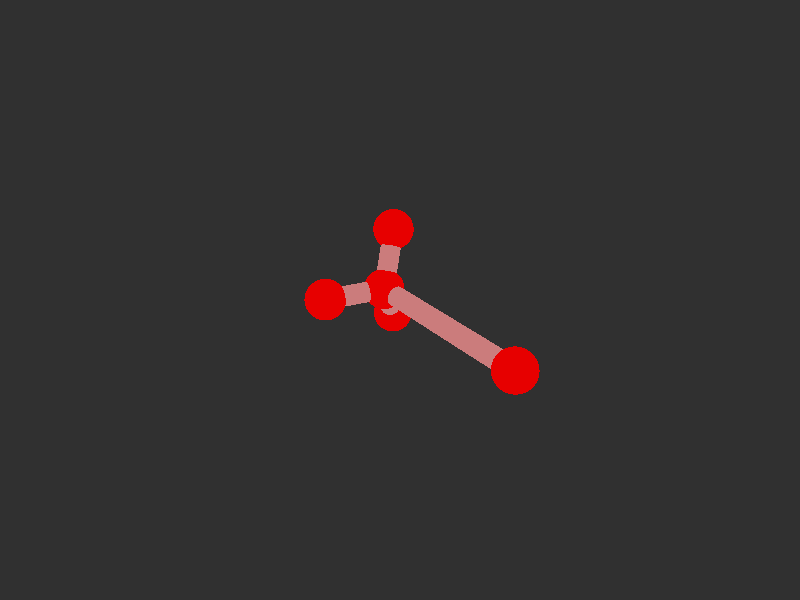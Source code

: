 #version 3.7; 
    global_settings { assumed_gamma 1.0 }
    

    camera {
    location  <20, 20, 20>
    right     x*image_width/image_height
    look_at   <0, 0, 0>
    angle 58
    }

    background { color rgb<1,1,1>*0.03 }


    light_source { <-20, 30, -25> color red 0.6 green 0.6 blue 0.6 }
    light_source { < 20, 30, -25> color red 0.6 green 0.6 blue 0.6 }
    
    #declare m = 1;
    union {

    union {
    sphere { m*<-0.24105709753668503,-0.12410003214923665,-1.3472516287436396>, 1 }        
    sphere {  m*<0.45017363321162474,0.24546950566587022,7.231013970733829>, 1 }
    sphere {  m*<2.493651296469572,-0.022066056762862454,-2.576461154194821>, 1 }
    sphere {  m*<-1.862672457429575,2.2043739122693626,-2.321197394159608>, 1}
    sphere { m*<-1.5948852363917432,-2.6833180301345347,-2.131651108997035>, 1 }    

        pigment { color rgb<0.8,0,0>  }
    finish { ambient 0.1 diffuse 0.7 phong 1 }
    }    
    union {
    cylinder { m*<0.45017363321162474,0.24546950566587022,7.231013970733829>, <-0.24105709753668503,-0.12410003214923665,-1.3472516287436396>, 0.5 }
    cylinder { m*<2.493651296469572,-0.022066056762862454,-2.576461154194821>, <-0.24105709753668503,-0.12410003214923665,-1.3472516287436396>, 0.5}
    cylinder { m*<-1.862672457429575,2.2043739122693626,-2.321197394159608>, <-0.24105709753668503,-0.12410003214923665,-1.3472516287436396>, 0.5 }
    cylinder {  m*<-1.5948852363917432,-2.6833180301345347,-2.131651108997035>, <-0.24105709753668503,-0.12410003214923665,-1.3472516287436396>, 0.5}

    pigment { color rgb<0.6,.2,.2>  }
    finish { ambient 0.1 diffuse 0.7 phong 1 }    
    }
    
    // rotate <0, 0, 0>
    }
    #version 3.7; 
    global_settings { assumed_gamma 1.0 }
    

    camera {
    location  <20, 20, 20>
    right     x*image_width/image_height
    look_at   <0, 0, 0>
    angle 58
    }

    background { color rgb<1,1,1>*0.03 }


    light_source { <-20, 30, -25> color red 0.6 green 0.6 blue 0.6 }
    light_source { < 20, 30, -25> color red 0.6 green 0.6 blue 0.6 }
    
    #declare m = 1;
    union {

    union {
    sphere { m*<-0.24105709753668503,-0.12410003214923665,-1.3472516287436396>, 1 }        
    sphere {  m*<0.45017363321162474,0.24546950566587022,7.231013970733829>, 1 }
    sphere {  m*<2.493651296469572,-0.022066056762862454,-2.576461154194821>, 1 }
    sphere {  m*<-1.862672457429575,2.2043739122693626,-2.321197394159608>, 1}
    sphere { m*<-1.5948852363917432,-2.6833180301345347,-2.131651108997035>, 1 }    

        pigment { color rgb<0.8,0,0>  }
    finish { ambient 0.1 diffuse 0.7 phong 1 }
    }    
    union {
    cylinder { m*<0.45017363321162474,0.24546950566587022,7.231013970733829>, <-0.24105709753668503,-0.12410003214923665,-1.3472516287436396>, 0.5 }
    cylinder { m*<2.493651296469572,-0.022066056762862454,-2.576461154194821>, <-0.24105709753668503,-0.12410003214923665,-1.3472516287436396>, 0.5}
    cylinder { m*<-1.862672457429575,2.2043739122693626,-2.321197394159608>, <-0.24105709753668503,-0.12410003214923665,-1.3472516287436396>, 0.5 }
    cylinder {  m*<-1.5948852363917432,-2.6833180301345347,-2.131651108997035>, <-0.24105709753668503,-0.12410003214923665,-1.3472516287436396>, 0.5}

    pigment { color rgb<0.6,.2,.2>  }
    finish { ambient 0.1 diffuse 0.7 phong 1 }    
    }
    
    // rotate <0, 0, 0>
    }
    